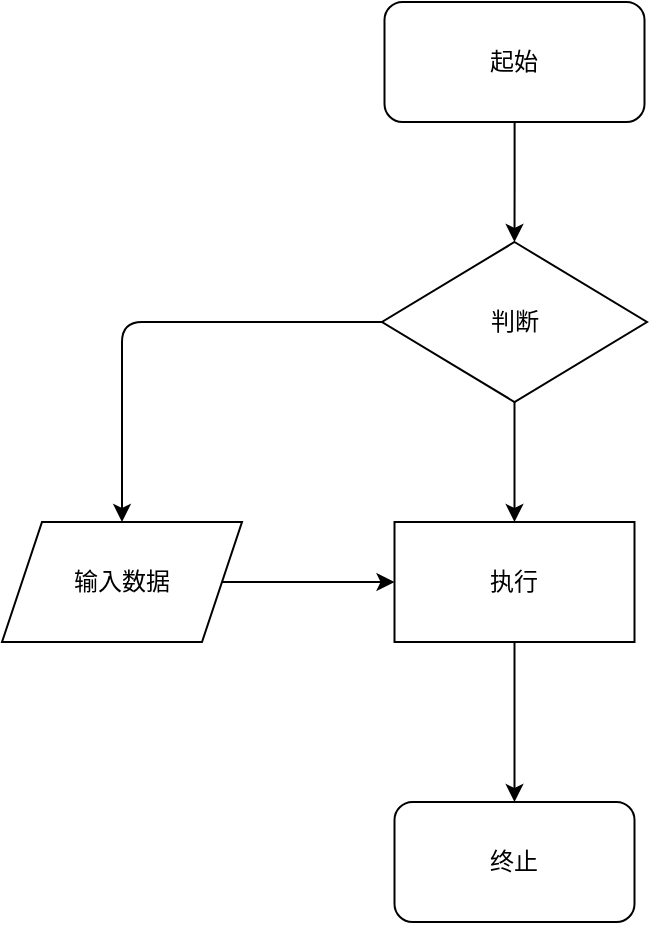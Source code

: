<mxfile version="14.6.3" type="github">
  <diagram id="uqzwHubhoph6ilQS5ieh" name="Page-1">
    <mxGraphModel dx="942" dy="535" grid="1" gridSize="10" guides="1" tooltips="1" connect="1" arrows="1" fold="1" page="1" pageScale="1" pageWidth="827" pageHeight="1169" math="0" shadow="0">
      <root>
        <mxCell id="0" />
        <mxCell id="1" parent="0" />
        <mxCell id="p1znUQS38rnLXyNsCsj7-16" value="" style="edgeStyle=orthogonalEdgeStyle;rounded=0;orthogonalLoop=1;jettySize=auto;html=1;" edge="1" parent="1" source="p1znUQS38rnLXyNsCsj7-3" target="p1znUQS38rnLXyNsCsj7-6">
          <mxGeometry relative="1" as="geometry" />
        </mxCell>
        <mxCell id="p1znUQS38rnLXyNsCsj7-3" value="起始" style="rounded=1;whiteSpace=wrap;html=1;" vertex="1" parent="1">
          <mxGeometry x="301.25" y="90" width="130" height="60" as="geometry" />
        </mxCell>
        <mxCell id="p1znUQS38rnLXyNsCsj7-15" value="" style="edgeStyle=orthogonalEdgeStyle;rounded=0;orthogonalLoop=1;jettySize=auto;html=1;" edge="1" parent="1" source="p1znUQS38rnLXyNsCsj7-4" target="p1znUQS38rnLXyNsCsj7-7">
          <mxGeometry relative="1" as="geometry" />
        </mxCell>
        <mxCell id="p1znUQS38rnLXyNsCsj7-4" value="执行" style="rounded=0;whiteSpace=wrap;html=1;" vertex="1" parent="1">
          <mxGeometry x="306.25" y="350" width="120" height="60" as="geometry" />
        </mxCell>
        <mxCell id="p1znUQS38rnLXyNsCsj7-14" value="" style="edgeStyle=orthogonalEdgeStyle;rounded=0;orthogonalLoop=1;jettySize=auto;html=1;" edge="1" parent="1" source="p1znUQS38rnLXyNsCsj7-5" target="p1znUQS38rnLXyNsCsj7-4">
          <mxGeometry relative="1" as="geometry" />
        </mxCell>
        <mxCell id="p1znUQS38rnLXyNsCsj7-5" value="输入数据" style="shape=parallelogram;perimeter=parallelogramPerimeter;whiteSpace=wrap;html=1;fixedSize=1;" vertex="1" parent="1">
          <mxGeometry x="110" y="350" width="120" height="60" as="geometry" />
        </mxCell>
        <mxCell id="p1znUQS38rnLXyNsCsj7-6" value="判断" style="rhombus;whiteSpace=wrap;html=1;" vertex="1" parent="1">
          <mxGeometry x="300" y="210" width="132.5" height="80" as="geometry" />
        </mxCell>
        <mxCell id="p1znUQS38rnLXyNsCsj7-7" value="终止" style="rounded=1;whiteSpace=wrap;html=1;" vertex="1" parent="1">
          <mxGeometry x="306.25" y="490" width="120" height="60" as="geometry" />
        </mxCell>
        <mxCell id="p1znUQS38rnLXyNsCsj7-11" value="" style="endArrow=classic;html=1;entryX=0.5;entryY=0;entryDx=0;entryDy=0;exitX=0.5;exitY=1;exitDx=0;exitDy=0;" edge="1" parent="1" source="p1znUQS38rnLXyNsCsj7-6" target="p1znUQS38rnLXyNsCsj7-4">
          <mxGeometry width="50" height="50" relative="1" as="geometry">
            <mxPoint x="432.5" y="250" as="sourcePoint" />
            <mxPoint x="652.5" y="220" as="targetPoint" />
          </mxGeometry>
        </mxCell>
        <mxCell id="p1znUQS38rnLXyNsCsj7-13" value="" style="endArrow=classic;html=1;exitX=0;exitY=0.5;exitDx=0;exitDy=0;entryX=0.5;entryY=0;entryDx=0;entryDy=0;" edge="1" parent="1" source="p1znUQS38rnLXyNsCsj7-6" target="p1znUQS38rnLXyNsCsj7-5">
          <mxGeometry width="50" height="50" relative="1" as="geometry">
            <mxPoint x="390" y="330" as="sourcePoint" />
            <mxPoint x="440" y="280" as="targetPoint" />
            <Array as="points">
              <mxPoint x="170" y="250" />
            </Array>
          </mxGeometry>
        </mxCell>
      </root>
    </mxGraphModel>
  </diagram>
</mxfile>
